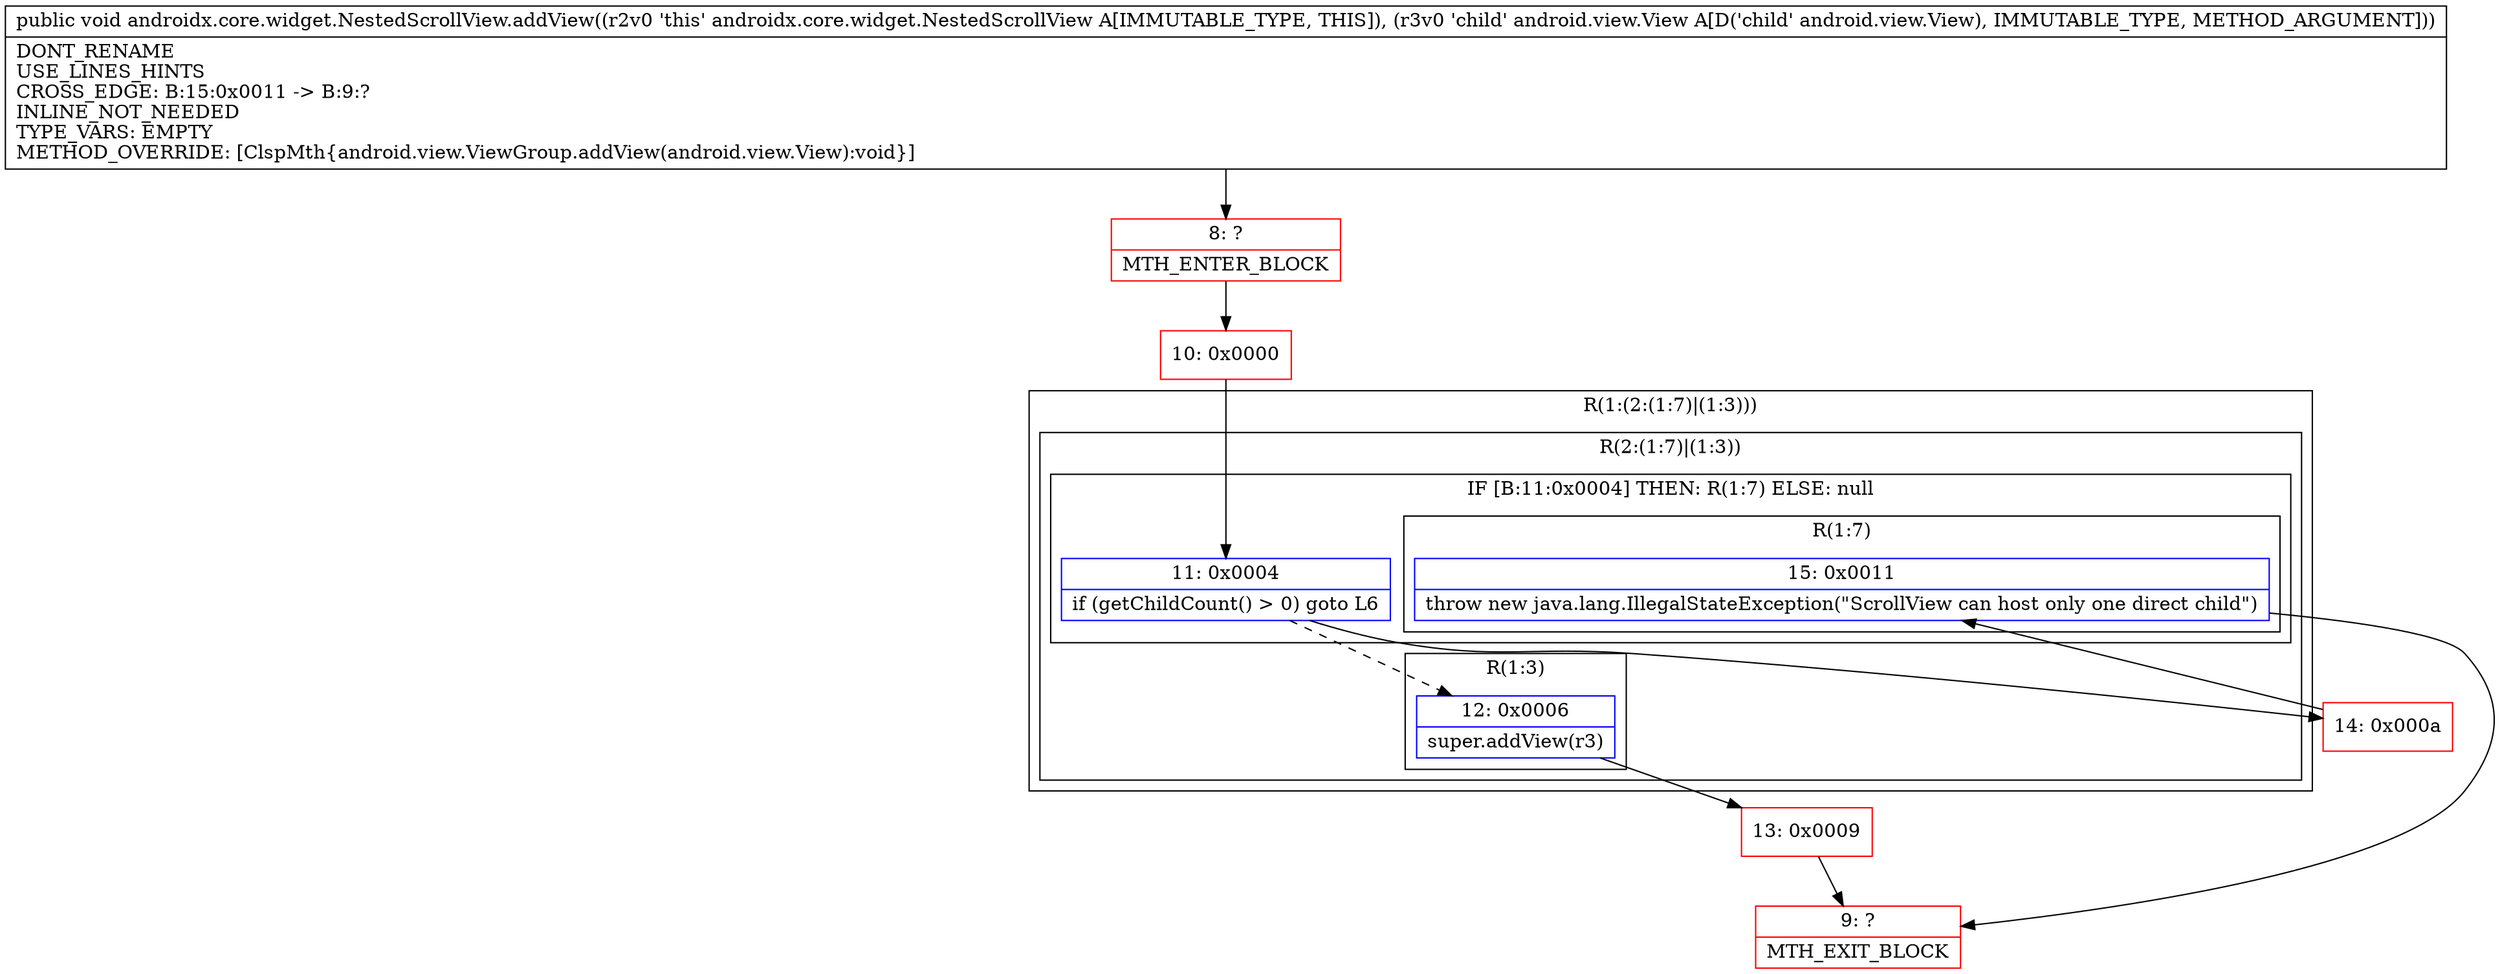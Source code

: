 digraph "CFG forandroidx.core.widget.NestedScrollView.addView(Landroid\/view\/View;)V" {
subgraph cluster_Region_873161466 {
label = "R(1:(2:(1:7)|(1:3)))";
node [shape=record,color=blue];
subgraph cluster_Region_574471217 {
label = "R(2:(1:7)|(1:3))";
node [shape=record,color=blue];
subgraph cluster_IfRegion_312891345 {
label = "IF [B:11:0x0004] THEN: R(1:7) ELSE: null";
node [shape=record,color=blue];
Node_11 [shape=record,label="{11\:\ 0x0004|if (getChildCount() \> 0) goto L6\l}"];
subgraph cluster_Region_2081347771 {
label = "R(1:7)";
node [shape=record,color=blue];
Node_15 [shape=record,label="{15\:\ 0x0011|throw new java.lang.IllegalStateException(\"ScrollView can host only one direct child\")\l}"];
}
}
subgraph cluster_Region_326990194 {
label = "R(1:3)";
node [shape=record,color=blue];
Node_12 [shape=record,label="{12\:\ 0x0006|super.addView(r3)\l}"];
}
}
}
Node_8 [shape=record,color=red,label="{8\:\ ?|MTH_ENTER_BLOCK\l}"];
Node_10 [shape=record,color=red,label="{10\:\ 0x0000}"];
Node_13 [shape=record,color=red,label="{13\:\ 0x0009}"];
Node_9 [shape=record,color=red,label="{9\:\ ?|MTH_EXIT_BLOCK\l}"];
Node_14 [shape=record,color=red,label="{14\:\ 0x000a}"];
MethodNode[shape=record,label="{public void androidx.core.widget.NestedScrollView.addView((r2v0 'this' androidx.core.widget.NestedScrollView A[IMMUTABLE_TYPE, THIS]), (r3v0 'child' android.view.View A[D('child' android.view.View), IMMUTABLE_TYPE, METHOD_ARGUMENT]))  | DONT_RENAME\lUSE_LINES_HINTS\lCROSS_EDGE: B:15:0x0011 \-\> B:9:?\lINLINE_NOT_NEEDED\lTYPE_VARS: EMPTY\lMETHOD_OVERRIDE: [ClspMth\{android.view.ViewGroup.addView(android.view.View):void\}]\l}"];
MethodNode -> Node_8;Node_11 -> Node_12[style=dashed];
Node_11 -> Node_14;
Node_15 -> Node_9;
Node_12 -> Node_13;
Node_8 -> Node_10;
Node_10 -> Node_11;
Node_13 -> Node_9;
Node_14 -> Node_15;
}

